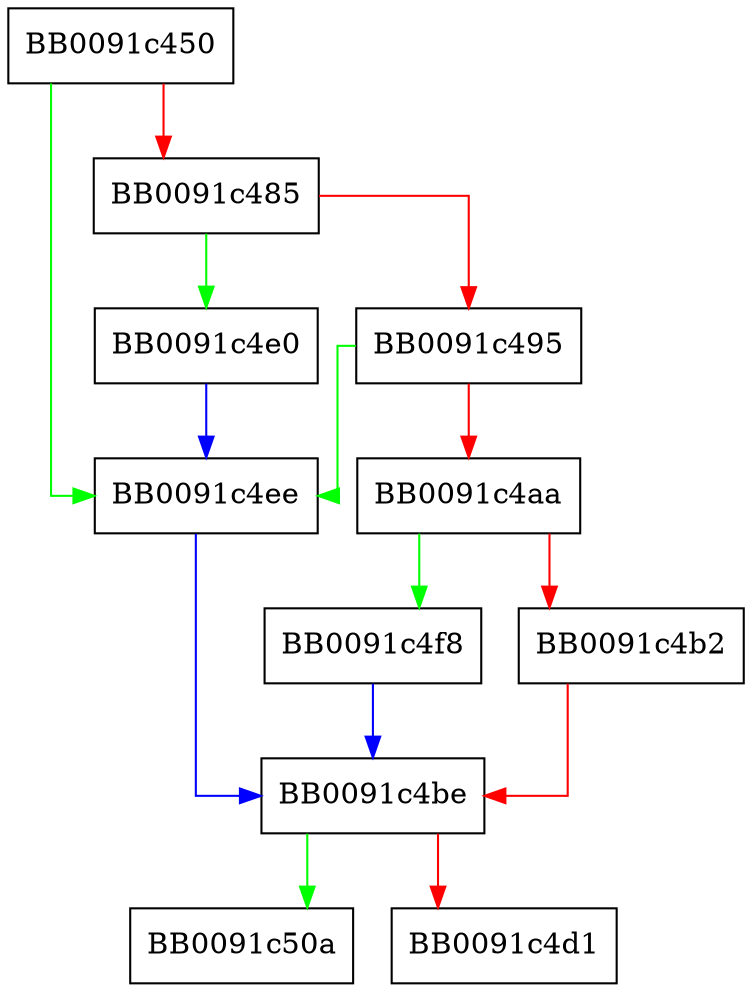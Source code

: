 digraph fdopendir {
  node [shape="box"];
  graph [splines=ortho];
  BB0091c450 -> BB0091c4ee [color="green"];
  BB0091c450 -> BB0091c485 [color="red"];
  BB0091c485 -> BB0091c4e0 [color="green"];
  BB0091c485 -> BB0091c495 [color="red"];
  BB0091c495 -> BB0091c4ee [color="green"];
  BB0091c495 -> BB0091c4aa [color="red"];
  BB0091c4aa -> BB0091c4f8 [color="green"];
  BB0091c4aa -> BB0091c4b2 [color="red"];
  BB0091c4b2 -> BB0091c4be [color="red"];
  BB0091c4be -> BB0091c50a [color="green"];
  BB0091c4be -> BB0091c4d1 [color="red"];
  BB0091c4e0 -> BB0091c4ee [color="blue"];
  BB0091c4ee -> BB0091c4be [color="blue"];
  BB0091c4f8 -> BB0091c4be [color="blue"];
}